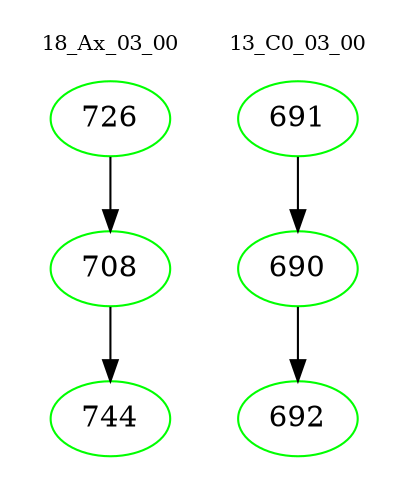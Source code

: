 digraph{
subgraph cluster_0 {
color = white
label = "18_Ax_03_00";
fontsize=10;
T0_726 [label="726", color="green"]
T0_726 -> T0_708 [color="black"]
T0_708 [label="708", color="green"]
T0_708 -> T0_744 [color="black"]
T0_744 [label="744", color="green"]
}
subgraph cluster_1 {
color = white
label = "13_C0_03_00";
fontsize=10;
T1_691 [label="691", color="green"]
T1_691 -> T1_690 [color="black"]
T1_690 [label="690", color="green"]
T1_690 -> T1_692 [color="black"]
T1_692 [label="692", color="green"]
}
}
